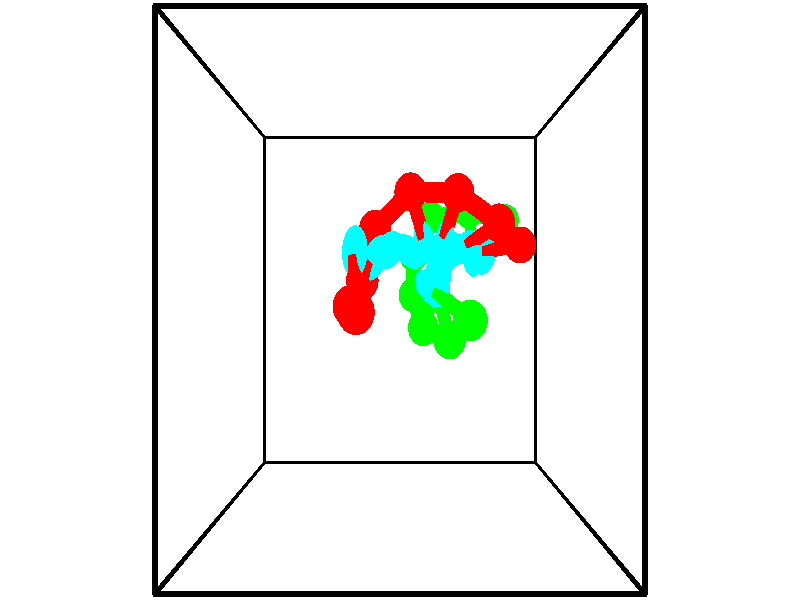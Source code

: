 // switches for output
#declare DRAW_BASES = 1; // possible values are 0, 1; only relevant for DNA ribbons
#declare DRAW_BASES_TYPE = 3; // possible values are 1, 2, 3; only relevant for DNA ribbons
#declare DRAW_FOG = 0; // set to 1 to enable fog

#include "colors.inc"

#include "transforms.inc"
background { rgb <1, 1, 1>}

#default {
   normal{
       ripples 0.25
       frequency 0.20
       turbulence 0.2
       lambda 5
   }
	finish {
		phong 0.1
		phong_size 40.
	}
}

// original window dimensions: 1024x640


// camera settings

camera {
	sky <-0, 1, 0>
	up <-0, 1, 0>
	right 1.6 * <1, 0, 0>
	location <2.5, 2.5, 11.1562>
	look_at <2.5, 2.5, 2.5>
	direction <0, 0, -8.6562>
	angle 67.0682
}


# declare cpy_camera_pos = <2.5, 2.5, 11.1562>;
# if (DRAW_FOG = 1)
fog {
	fog_type 2
	up vnormalize(cpy_camera_pos)
	color rgbt<1,1,1,0.3>
	distance 1e-5
	fog_alt 3e-3
	fog_offset 4
}
# end


// LIGHTS

# declare lum = 6;
global_settings {
	ambient_light rgb lum * <0.05, 0.05, 0.05>
	max_trace_level 15
}# declare cpy_direct_light_amount = 0.25;
light_source
{	1000 * <-1, -1, 1>,
	rgb lum * cpy_direct_light_amount
	parallel
}

light_source
{	1000 * <1, 1, -1>,
	rgb lum * cpy_direct_light_amount
	parallel
}

// strand 0

// nucleotide -1

// particle -1
sphere {
	<1.913634, 2.361483, 3.128218> 0.250000
	pigment { color rgbt <1,0,0,0> }
	no_shadow
}
cylinder {
	<1.899029, 2.754551, 3.055527>,  <1.890266, 2.990392, 3.011912>, 0.100000
	pigment { color rgbt <1,0,0,0> }
	no_shadow
}
cylinder {
	<1.899029, 2.754551, 3.055527>,  <1.913634, 2.361483, 3.128218>, 0.100000
	pigment { color rgbt <1,0,0,0> }
	no_shadow
}

// particle -1
sphere {
	<1.899029, 2.754551, 3.055527> 0.100000
	pigment { color rgbt <1,0,0,0> }
	no_shadow
}
sphere {
	0, 1
	scale<0.080000,0.200000,0.300000>
	matrix <0.480248, -0.142221, -0.865526,
		-0.876372, -0.118878, -0.466733,
		-0.036513, 0.982670, -0.181729,
		1.888075, 3.049352, 3.001008>
	pigment { color rgbt <0,1,1,0> }
	no_shadow
}
cylinder {
	<1.780394, 2.425097, 2.461870>,  <1.913634, 2.361483, 3.128218>, 0.130000
	pigment { color rgbt <1,0,0,0> }
	no_shadow
}

// nucleotide -1

// particle -1
sphere {
	<1.780394, 2.425097, 2.461870> 0.250000
	pigment { color rgbt <1,0,0,0> }
	no_shadow
}
cylinder {
	<1.992115, 2.751644, 2.554287>,  <2.119148, 2.947573, 2.609737>, 0.100000
	pigment { color rgbt <1,0,0,0> }
	no_shadow
}
cylinder {
	<1.992115, 2.751644, 2.554287>,  <1.780394, 2.425097, 2.461870>, 0.100000
	pigment { color rgbt <1,0,0,0> }
	no_shadow
}

// particle -1
sphere {
	<1.992115, 2.751644, 2.554287> 0.100000
	pigment { color rgbt <1,0,0,0> }
	no_shadow
}
sphere {
	0, 1
	scale<0.080000,0.200000,0.300000>
	matrix <0.559787, -0.131398, -0.818152,
		-0.637556, 0.562384, -0.526542,
		0.529302, 0.816369, 0.231042,
		2.150906, 2.996555, 2.623600>
	pigment { color rgbt <0,1,1,0> }
	no_shadow
}
cylinder {
	<1.919389, 2.747430, 1.852476>,  <1.780394, 2.425097, 2.461870>, 0.130000
	pigment { color rgbt <1,0,0,0> }
	no_shadow
}

// nucleotide -1

// particle -1
sphere {
	<1.919389, 2.747430, 1.852476> 0.250000
	pigment { color rgbt <1,0,0,0> }
	no_shadow
}
cylinder {
	<2.160583, 2.954319, 2.095421>,  <2.305300, 3.078452, 2.241188>, 0.100000
	pigment { color rgbt <1,0,0,0> }
	no_shadow
}
cylinder {
	<2.160583, 2.954319, 2.095421>,  <1.919389, 2.747430, 1.852476>, 0.100000
	pigment { color rgbt <1,0,0,0> }
	no_shadow
}

// particle -1
sphere {
	<2.160583, 2.954319, 2.095421> 0.100000
	pigment { color rgbt <1,0,0,0> }
	no_shadow
}
sphere {
	0, 1
	scale<0.080000,0.200000,0.300000>
	matrix <0.549645, 0.282438, -0.786206,
		-0.578185, 0.807905, -0.113983,
		0.602986, 0.517222, 0.607362,
		2.341479, 3.109486, 2.277629>
	pigment { color rgbt <0,1,1,0> }
	no_shadow
}
cylinder {
	<2.111072, 3.425759, 1.704425>,  <1.919389, 2.747430, 1.852476>, 0.130000
	pigment { color rgbt <1,0,0,0> }
	no_shadow
}

// nucleotide -1

// particle -1
sphere {
	<2.111072, 3.425759, 1.704425> 0.250000
	pigment { color rgbt <1,0,0,0> }
	no_shadow
}
cylinder {
	<2.405918, 3.244869, 1.905285>,  <2.582826, 3.136335, 2.025800>, 0.100000
	pigment { color rgbt <1,0,0,0> }
	no_shadow
}
cylinder {
	<2.405918, 3.244869, 1.905285>,  <2.111072, 3.425759, 1.704425>, 0.100000
	pigment { color rgbt <1,0,0,0> }
	no_shadow
}

// particle -1
sphere {
	<2.405918, 3.244869, 1.905285> 0.100000
	pigment { color rgbt <1,0,0,0> }
	no_shadow
}
sphere {
	0, 1
	scale<0.080000,0.200000,0.300000>
	matrix <0.644141, 0.245532, -0.724428,
		0.204311, 0.857442, 0.472282,
		0.737116, -0.452225, 0.502148,
		2.627053, 3.109202, 2.055929>
	pigment { color rgbt <0,1,1,0> }
	no_shadow
}
cylinder {
	<2.663781, 3.896550, 1.789625>,  <2.111072, 3.425759, 1.704425>, 0.130000
	pigment { color rgbt <1,0,0,0> }
	no_shadow
}

// nucleotide -1

// particle -1
sphere {
	<2.663781, 3.896550, 1.789625> 0.250000
	pigment { color rgbt <1,0,0,0> }
	no_shadow
}
cylinder {
	<2.796104, 3.519314, 1.803173>,  <2.875498, 3.292972, 1.811302>, 0.100000
	pigment { color rgbt <1,0,0,0> }
	no_shadow
}
cylinder {
	<2.796104, 3.519314, 1.803173>,  <2.663781, 3.896550, 1.789625>, 0.100000
	pigment { color rgbt <1,0,0,0> }
	no_shadow
}

// particle -1
sphere {
	<2.796104, 3.519314, 1.803173> 0.100000
	pigment { color rgbt <1,0,0,0> }
	no_shadow
}
sphere {
	0, 1
	scale<0.080000,0.200000,0.300000>
	matrix <0.658608, 0.205017, -0.724018,
		0.675871, 0.261818, 0.688949,
		0.330808, -0.943090, 0.033871,
		2.895347, 3.236387, 1.813334>
	pigment { color rgbt <0,1,1,0> }
	no_shadow
}
cylinder {
	<3.387609, 3.867545, 1.903832>,  <2.663781, 3.896550, 1.789625>, 0.130000
	pigment { color rgbt <1,0,0,0> }
	no_shadow
}

// nucleotide -1

// particle -1
sphere {
	<3.387609, 3.867545, 1.903832> 0.250000
	pigment { color rgbt <1,0,0,0> }
	no_shadow
}
cylinder {
	<3.279984, 3.532215, 1.714172>,  <3.215408, 3.331017, 1.600377>, 0.100000
	pigment { color rgbt <1,0,0,0> }
	no_shadow
}
cylinder {
	<3.279984, 3.532215, 1.714172>,  <3.387609, 3.867545, 1.903832>, 0.100000
	pigment { color rgbt <1,0,0,0> }
	no_shadow
}

// particle -1
sphere {
	<3.279984, 3.532215, 1.714172> 0.100000
	pigment { color rgbt <1,0,0,0> }
	no_shadow
}
sphere {
	0, 1
	scale<0.080000,0.200000,0.300000>
	matrix <0.789806, 0.089689, -0.606764,
		0.551191, -0.537743, 0.637982,
		-0.269063, -0.838325, -0.474148,
		3.199265, 3.280718, 1.571928>
	pigment { color rgbt <0,1,1,0> }
	no_shadow
}
cylinder {
	<4.032298, 3.495790, 1.791478>,  <3.387609, 3.867545, 1.903832>, 0.130000
	pigment { color rgbt <1,0,0,0> }
	no_shadow
}

// nucleotide -1

// particle -1
sphere {
	<4.032298, 3.495790, 1.791478> 0.250000
	pigment { color rgbt <1,0,0,0> }
	no_shadow
}
cylinder {
	<3.769611, 3.341476, 1.532280>,  <3.612000, 3.248888, 1.376761>, 0.100000
	pigment { color rgbt <1,0,0,0> }
	no_shadow
}
cylinder {
	<3.769611, 3.341476, 1.532280>,  <4.032298, 3.495790, 1.791478>, 0.100000
	pigment { color rgbt <1,0,0,0> }
	no_shadow
}

// particle -1
sphere {
	<3.769611, 3.341476, 1.532280> 0.100000
	pigment { color rgbt <1,0,0,0> }
	no_shadow
}
sphere {
	0, 1
	scale<0.080000,0.200000,0.300000>
	matrix <0.705872, -0.011982, -0.708238,
		0.265462, -0.922512, 0.280182,
		-0.656715, -0.385783, -0.647994,
		3.572597, 3.225741, 1.337882>
	pigment { color rgbt <0,1,1,0> }
	no_shadow
}
cylinder {
	<4.457605, 3.245563, 1.332405>,  <4.032298, 3.495790, 1.791478>, 0.130000
	pigment { color rgbt <1,0,0,0> }
	no_shadow
}

// nucleotide -1

// particle -1
sphere {
	<4.457605, 3.245563, 1.332405> 0.250000
	pigment { color rgbt <1,0,0,0> }
	no_shadow
}
cylinder {
	<4.116901, 3.203735, 1.127048>,  <3.912479, 3.178639, 1.003835>, 0.100000
	pigment { color rgbt <1,0,0,0> }
	no_shadow
}
cylinder {
	<4.116901, 3.203735, 1.127048>,  <4.457605, 3.245563, 1.332405>, 0.100000
	pigment { color rgbt <1,0,0,0> }
	no_shadow
}

// particle -1
sphere {
	<4.116901, 3.203735, 1.127048> 0.100000
	pigment { color rgbt <1,0,0,0> }
	no_shadow
}
sphere {
	0, 1
	scale<0.080000,0.200000,0.300000>
	matrix <0.518657, -0.029587, -0.854470,
		0.074162, -0.994077, 0.079436,
		-0.851760, -0.104569, -0.513391,
		3.861373, 3.172365, 0.973031>
	pigment { color rgbt <0,1,1,0> }
	no_shadow
}
// strand 1

// nucleotide -1

// particle -1
sphere {
	<4.453971, 3.735508, -0.073933> 0.250000
	pigment { color rgbt <0,1,0,0> }
	no_shadow
}
cylinder {
	<4.268019, 3.411659, -0.217262>,  <4.156447, 3.217350, -0.303260>, 0.100000
	pigment { color rgbt <0,1,0,0> }
	no_shadow
}
cylinder {
	<4.268019, 3.411659, -0.217262>,  <4.453971, 3.735508, -0.073933>, 0.100000
	pigment { color rgbt <0,1,0,0> }
	no_shadow
}

// particle -1
sphere {
	<4.268019, 3.411659, -0.217262> 0.100000
	pigment { color rgbt <0,1,0,0> }
	no_shadow
}
sphere {
	0, 1
	scale<0.080000,0.200000,0.300000>
	matrix <-0.673764, 0.060942, 0.736430,
		-0.574394, 0.583778, -0.573826,
		-0.464881, -0.809623, -0.358323,
		4.128554, 3.168772, -0.324759>
	pigment { color rgbt <0,1,1,0> }
	no_shadow
}
cylinder {
	<3.786957, 3.852282, -0.055325>,  <4.453971, 3.735508, -0.073933>, 0.130000
	pigment { color rgbt <0,1,0,0> }
	no_shadow
}

// nucleotide -1

// particle -1
sphere {
	<3.786957, 3.852282, -0.055325> 0.250000
	pigment { color rgbt <0,1,0,0> }
	no_shadow
}
cylinder {
	<3.817854, 3.454048, -0.033989>,  <3.836392, 3.215108, -0.021187>, 0.100000
	pigment { color rgbt <0,1,0,0> }
	no_shadow
}
cylinder {
	<3.817854, 3.454048, -0.033989>,  <3.786957, 3.852282, -0.055325>, 0.100000
	pigment { color rgbt <0,1,0,0> }
	no_shadow
}

// particle -1
sphere {
	<3.817854, 3.454048, -0.033989> 0.100000
	pigment { color rgbt <0,1,0,0> }
	no_shadow
}
sphere {
	0, 1
	scale<0.080000,0.200000,0.300000>
	matrix <-0.651665, -0.009924, 0.758442,
		-0.754564, -0.093343, -0.649554,
		0.077242, -0.995584, 0.053340,
		3.841027, 3.155373, -0.017987>
	pigment { color rgbt <0,1,1,0> }
	no_shadow
}
cylinder {
	<3.058491, 3.757588, 0.088071>,  <3.786957, 3.852282, -0.055325>, 0.130000
	pigment { color rgbt <0,1,0,0> }
	no_shadow
}

// nucleotide -1

// particle -1
sphere {
	<3.058491, 3.757588, 0.088071> 0.250000
	pigment { color rgbt <0,1,0,0> }
	no_shadow
}
cylinder {
	<3.319183, 3.484818, 0.220871>,  <3.475599, 3.321155, 0.300551>, 0.100000
	pigment { color rgbt <0,1,0,0> }
	no_shadow
}
cylinder {
	<3.319183, 3.484818, 0.220871>,  <3.058491, 3.757588, 0.088071>, 0.100000
	pigment { color rgbt <0,1,0,0> }
	no_shadow
}

// particle -1
sphere {
	<3.319183, 3.484818, 0.220871> 0.100000
	pigment { color rgbt <0,1,0,0> }
	no_shadow
}
sphere {
	0, 1
	scale<0.080000,0.200000,0.300000>
	matrix <-0.549608, -0.122971, 0.826323,
		-0.522665, -0.721009, -0.454936,
		0.651730, -0.681927, 0.332000,
		3.514703, 3.280240, 0.320471>
	pigment { color rgbt <0,1,1,0> }
	no_shadow
}
cylinder {
	<2.736936, 3.172631, 0.250139>,  <3.058491, 3.757588, 0.088071>, 0.130000
	pigment { color rgbt <0,1,0,0> }
	no_shadow
}

// nucleotide -1

// particle -1
sphere {
	<2.736936, 3.172631, 0.250139> 0.250000
	pigment { color rgbt <0,1,0,0> }
	no_shadow
}
cylinder {
	<3.072514, 3.160576, 0.467491>,  <3.273860, 3.153342, 0.597903>, 0.100000
	pigment { color rgbt <0,1,0,0> }
	no_shadow
}
cylinder {
	<3.072514, 3.160576, 0.467491>,  <2.736936, 3.172631, 0.250139>, 0.100000
	pigment { color rgbt <0,1,0,0> }
	no_shadow
}

// particle -1
sphere {
	<3.072514, 3.160576, 0.467491> 0.100000
	pigment { color rgbt <0,1,0,0> }
	no_shadow
}
sphere {
	0, 1
	scale<0.080000,0.200000,0.300000>
	matrix <-0.523543, -0.317278, 0.790719,
		0.148573, -0.947854, -0.281957,
		0.838945, -0.030137, 0.543382,
		3.324197, 3.151534, 0.630505>
	pigment { color rgbt <0,1,1,0> }
	no_shadow
}
cylinder {
	<2.726785, 2.572118, 0.618923>,  <2.736936, 3.172631, 0.250139>, 0.130000
	pigment { color rgbt <0,1,0,0> }
	no_shadow
}

// nucleotide -1

// particle -1
sphere {
	<2.726785, 2.572118, 0.618923> 0.250000
	pigment { color rgbt <0,1,0,0> }
	no_shadow
}
cylinder {
	<2.978029, 2.793800, 0.837402>,  <3.128776, 2.926810, 0.968490>, 0.100000
	pigment { color rgbt <0,1,0,0> }
	no_shadow
}
cylinder {
	<2.978029, 2.793800, 0.837402>,  <2.726785, 2.572118, 0.618923>, 0.100000
	pigment { color rgbt <0,1,0,0> }
	no_shadow
}

// particle -1
sphere {
	<2.978029, 2.793800, 0.837402> 0.100000
	pigment { color rgbt <0,1,0,0> }
	no_shadow
}
sphere {
	0, 1
	scale<0.080000,0.200000,0.300000>
	matrix <-0.470873, -0.288114, 0.833828,
		0.619481, -0.780926, 0.079994,
		0.628110, 0.554207, 0.546198,
		3.166462, 2.960063, 1.001262>
	pigment { color rgbt <0,1,1,0> }
	no_shadow
}
cylinder {
	<2.881931, 2.118392, 1.225345>,  <2.726785, 2.572118, 0.618923>, 0.130000
	pigment { color rgbt <0,1,0,0> }
	no_shadow
}

// nucleotide -1

// particle -1
sphere {
	<2.881931, 2.118392, 1.225345> 0.250000
	pigment { color rgbt <0,1,0,0> }
	no_shadow
}
cylinder {
	<3.016142, 2.479607, 1.332638>,  <3.096669, 2.696335, 1.397013>, 0.100000
	pigment { color rgbt <0,1,0,0> }
	no_shadow
}
cylinder {
	<3.016142, 2.479607, 1.332638>,  <2.881931, 2.118392, 1.225345>, 0.100000
	pigment { color rgbt <0,1,0,0> }
	no_shadow
}

// particle -1
sphere {
	<3.016142, 2.479607, 1.332638> 0.100000
	pigment { color rgbt <0,1,0,0> }
	no_shadow
}
sphere {
	0, 1
	scale<0.080000,0.200000,0.300000>
	matrix <-0.412240, -0.115274, 0.903754,
		0.847041, -0.413810, 0.333590,
		0.335528, 0.903036, 0.268231,
		3.116800, 2.750517, 1.413107>
	pigment { color rgbt <0,1,1,0> }
	no_shadow
}
cylinder {
	<3.262844, 1.988367, 1.865740>,  <2.881931, 2.118392, 1.225345>, 0.130000
	pigment { color rgbt <0,1,0,0> }
	no_shadow
}

// nucleotide -1

// particle -1
sphere {
	<3.262844, 1.988367, 1.865740> 0.250000
	pigment { color rgbt <0,1,0,0> }
	no_shadow
}
cylinder {
	<3.153278, 2.372490, 1.844639>,  <3.087539, 2.602963, 1.831978>, 0.100000
	pigment { color rgbt <0,1,0,0> }
	no_shadow
}
cylinder {
	<3.153278, 2.372490, 1.844639>,  <3.262844, 1.988367, 1.865740>, 0.100000
	pigment { color rgbt <0,1,0,0> }
	no_shadow
}

// particle -1
sphere {
	<3.153278, 2.372490, 1.844639> 0.100000
	pigment { color rgbt <0,1,0,0> }
	no_shadow
}
sphere {
	0, 1
	scale<0.080000,0.200000,0.300000>
	matrix <-0.325449, -0.040936, 0.944673,
		0.905016, 0.275928, 0.323744,
		-0.273914, 0.960306, -0.052753,
		3.071104, 2.660582, 1.828813>
	pigment { color rgbt <0,1,1,0> }
	no_shadow
}
cylinder {
	<3.513089, 2.254217, 2.446131>,  <3.262844, 1.988367, 1.865740>, 0.130000
	pigment { color rgbt <0,1,0,0> }
	no_shadow
}

// nucleotide -1

// particle -1
sphere {
	<3.513089, 2.254217, 2.446131> 0.250000
	pigment { color rgbt <0,1,0,0> }
	no_shadow
}
cylinder {
	<3.205374, 2.477203, 2.321278>,  <3.020745, 2.610995, 2.246366>, 0.100000
	pigment { color rgbt <0,1,0,0> }
	no_shadow
}
cylinder {
	<3.205374, 2.477203, 2.321278>,  <3.513089, 2.254217, 2.446131>, 0.100000
	pigment { color rgbt <0,1,0,0> }
	no_shadow
}

// particle -1
sphere {
	<3.205374, 2.477203, 2.321278> 0.100000
	pigment { color rgbt <0,1,0,0> }
	no_shadow
}
sphere {
	0, 1
	scale<0.080000,0.200000,0.300000>
	matrix <-0.460986, -0.146050, 0.875306,
		0.442366, 0.817252, 0.369339,
		-0.769288, 0.557466, -0.312134,
		2.974587, 2.644443, 2.227637>
	pigment { color rgbt <0,1,1,0> }
	no_shadow
}
// box output
cylinder {
	<0.000000, 0.000000, 0.000000>,  <5.000000, 0.000000, 0.000000>, 0.025000
	pigment { color rgbt <0,0,0,0> }
	no_shadow
}
cylinder {
	<0.000000, 0.000000, 0.000000>,  <0.000000, 5.000000, 0.000000>, 0.025000
	pigment { color rgbt <0,0,0,0> }
	no_shadow
}
cylinder {
	<0.000000, 0.000000, 0.000000>,  <0.000000, 0.000000, 5.000000>, 0.025000
	pigment { color rgbt <0,0,0,0> }
	no_shadow
}
cylinder {
	<5.000000, 5.000000, 5.000000>,  <0.000000, 5.000000, 5.000000>, 0.025000
	pigment { color rgbt <0,0,0,0> }
	no_shadow
}
cylinder {
	<5.000000, 5.000000, 5.000000>,  <5.000000, 0.000000, 5.000000>, 0.025000
	pigment { color rgbt <0,0,0,0> }
	no_shadow
}
cylinder {
	<5.000000, 5.000000, 5.000000>,  <5.000000, 5.000000, 0.000000>, 0.025000
	pigment { color rgbt <0,0,0,0> }
	no_shadow
}
cylinder {
	<0.000000, 0.000000, 5.000000>,  <0.000000, 5.000000, 5.000000>, 0.025000
	pigment { color rgbt <0,0,0,0> }
	no_shadow
}
cylinder {
	<0.000000, 0.000000, 5.000000>,  <5.000000, 0.000000, 5.000000>, 0.025000
	pigment { color rgbt <0,0,0,0> }
	no_shadow
}
cylinder {
	<5.000000, 5.000000, 0.000000>,  <0.000000, 5.000000, 0.000000>, 0.025000
	pigment { color rgbt <0,0,0,0> }
	no_shadow
}
cylinder {
	<5.000000, 5.000000, 0.000000>,  <5.000000, 0.000000, 0.000000>, 0.025000
	pigment { color rgbt <0,0,0,0> }
	no_shadow
}
cylinder {
	<5.000000, 0.000000, 5.000000>,  <5.000000, 0.000000, 0.000000>, 0.025000
	pigment { color rgbt <0,0,0,0> }
	no_shadow
}
cylinder {
	<0.000000, 5.000000, 0.000000>,  <0.000000, 5.000000, 5.000000>, 0.025000
	pigment { color rgbt <0,0,0,0> }
	no_shadow
}
// end of box output
